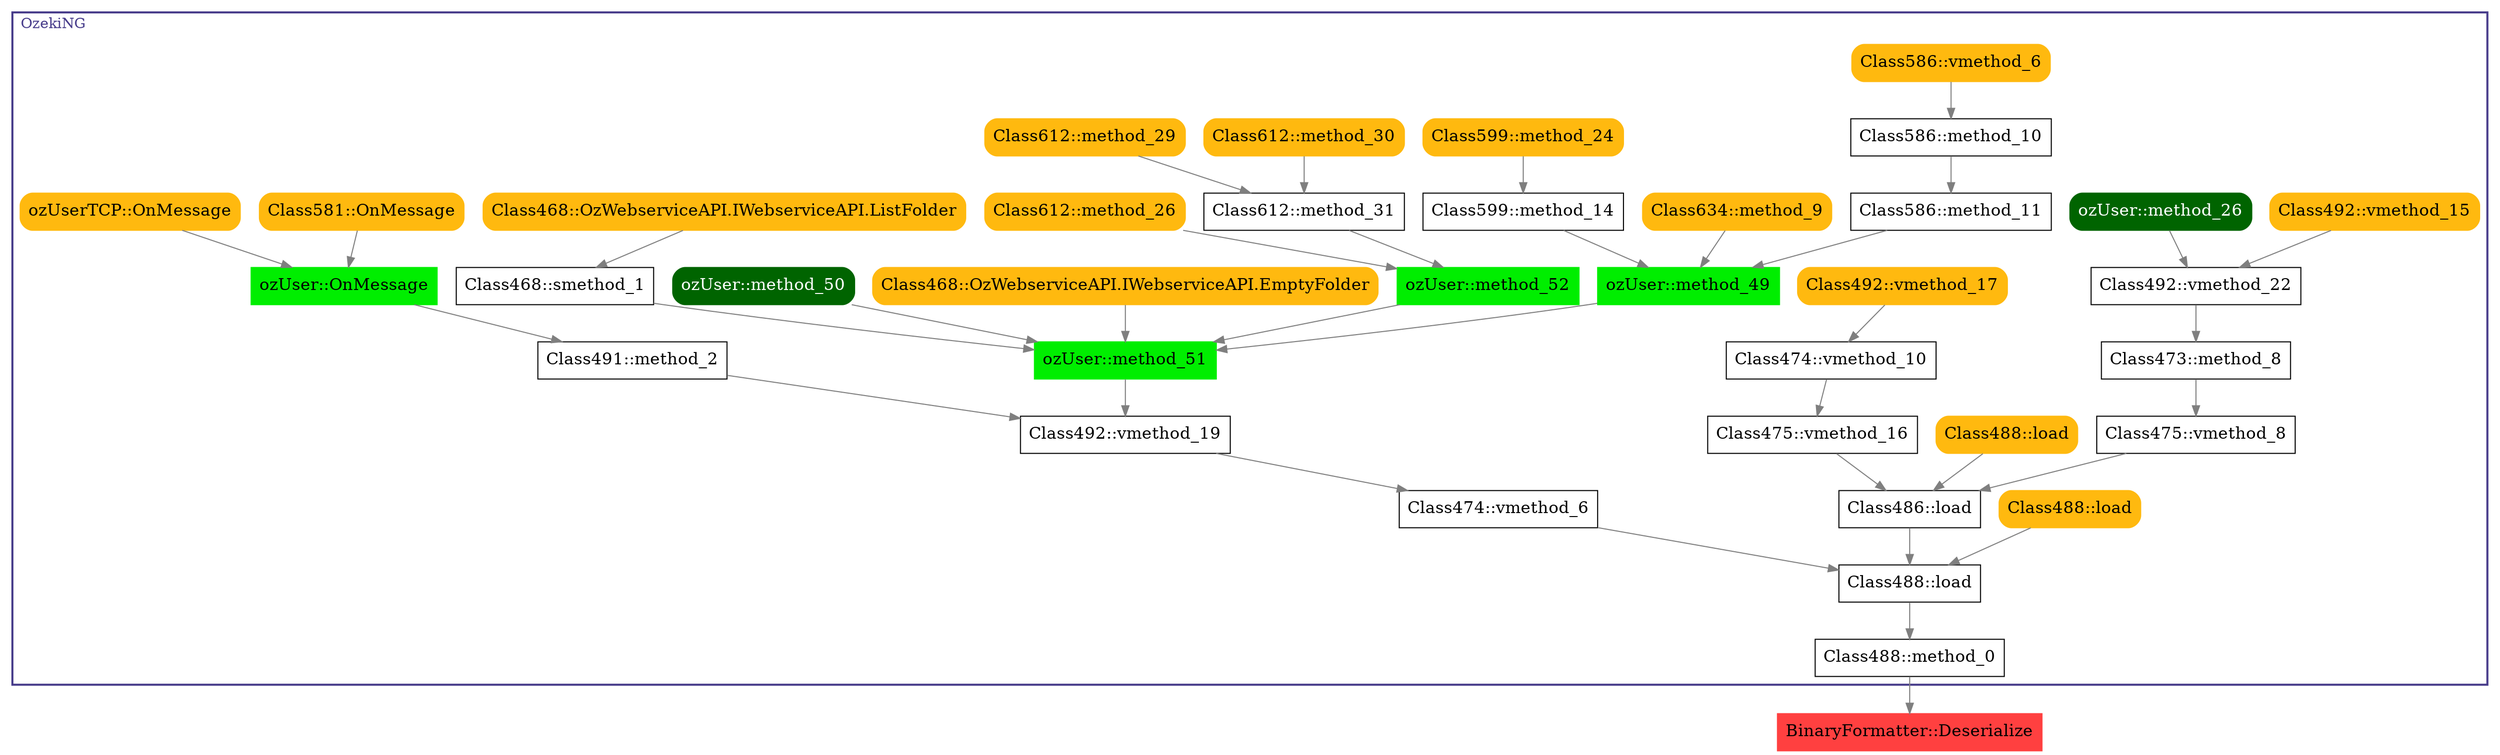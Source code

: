 digraph G {
node [fontsize = 16];
0 [label="BinaryFormatter::Deserialize", shape="box", style="filled", fillcolor="brown1", color="brown1"];
subgraph cluster_0 {
label="OzekiNG";
color=darkslateblue;
fontcolor=darkslateblue;
penwidth=2;
labeljust=l;
1 [label="Class488::method_0", shape="box"];
2 [label="Class488::load", shape="box"];
3 [label="Class474::vmethod_6", shape="box"];
4 [label="Class486::load", shape="box"];
5 [label="Class488::load", shape="box", style="filled, rounded", fillcolor="darkgoldenrod1", color="darkgoldenrod1"];
6 [label="Class492::vmethod_19", shape="box"];
7 [label="Class475::vmethod_16", shape="box"];
8 [label="Class475::vmethod_8", shape="box"];
9 [label="Class488::load", shape="box", style="filled, rounded", fillcolor="darkgoldenrod1", color="darkgoldenrod1"];
10 [label="Class491::method_2", shape="box"];
11 [label="ozUser::method_51", shape="box", style="filled", fillcolor="green2", color="green2"];
12 [label="Class474::vmethod_10", shape="box"];
13 [label="Class473::method_8", shape="box"];
14 [label="ozUser::OnMessage", shape="box", style="filled", fillcolor="green2", color="green2"];
15 [label="Class468::OzWebserviceAPI.IWebserviceAPI.EmptyFolder", shape="box", style="filled, rounded", fillcolor="darkgoldenrod1", color="darkgoldenrod1"];
16 [label="Class468::smethod_1", shape="box"];
17 [label="ozUser::method_49", shape="box", style="filled", fillcolor="green2", color="green2"];
18 [label="ozUser::method_50", shape="box", style="filled, rounded", fillcolor="darkgreen", color="darkgreen", fontcolor="white"];
19 [label="ozUser::method_52", shape="box", style="filled", fillcolor="green2", color="green2"];
20 [label="Class492::vmethod_17", shape="box", style="filled, rounded", fillcolor="darkgoldenrod1", color="darkgoldenrod1"];
21 [label="Class492::vmethod_22", shape="box"];
22 [label="Class581::OnMessage", shape="box", style="filled, rounded", fillcolor="darkgoldenrod1", color="darkgoldenrod1"];
23 [label="ozUserTCP::OnMessage", shape="box", style="filled, rounded", fillcolor="darkgoldenrod1", color="darkgoldenrod1"];
24 [label="Class468::OzWebserviceAPI.IWebserviceAPI.ListFolder", shape="box", style="filled, rounded", fillcolor="darkgoldenrod1", color="darkgoldenrod1"];
25 [label="Class586::method_11", shape="box"];
26 [label="Class599::method_14", shape="box"];
27 [label="Class634::method_9", shape="box", style="filled, rounded", fillcolor="darkgoldenrod1", color="darkgoldenrod1"];
28 [label="Class612::method_26", shape="box", style="filled, rounded", fillcolor="darkgoldenrod1", color="darkgoldenrod1"];
29 [label="Class612::method_31", shape="box"];
30 [label="Class492::vmethod_15", shape="box", style="filled, rounded", fillcolor="darkgoldenrod1", color="darkgoldenrod1"];
31 [label="ozUser::method_26", shape="box", style="filled, rounded", fillcolor="darkgreen", color="darkgreen", fontcolor="white"];
32 [label="Class586::method_10", shape="box"];
33 [label="Class599::method_24", shape="box", style="filled, rounded", fillcolor="darkgoldenrod1", color="darkgoldenrod1"];
34 [label="Class612::method_29", shape="box", style="filled, rounded", fillcolor="darkgoldenrod1", color="darkgoldenrod1"];
35 [label="Class612::method_30", shape="box", style="filled, rounded", fillcolor="darkgoldenrod1", color="darkgoldenrod1"];
36 [label="Class586::vmethod_6", shape="box", style="filled, rounded", fillcolor="darkgoldenrod1", color="darkgoldenrod1"];
}
1 -> 0 [color="gray50"];
2 -> 1 [color="gray50"];
3 -> 2 [color="gray50"];
4 -> 2 [color="gray50"];
5 -> 2 [color="gray50"];
6 -> 3 [color="gray50"];
7 -> 4 [color="gray50"];
8 -> 4 [color="gray50"];
9 -> 4 [color="gray50"];
10 -> 6 [color="gray50"];
11 -> 6 [color="gray50"];
12 -> 7 [color="gray50"];
13 -> 8 [color="gray50"];
14 -> 10 [color="gray50"];
15 -> 11 [color="gray50"];
16 -> 11 [color="gray50"];
17 -> 11 [color="gray50"];
18 -> 11 [color="gray50"];
19 -> 11 [color="gray50"];
20 -> 12 [color="gray50"];
21 -> 13 [color="gray50"];
22 -> 14 [color="gray50"];
23 -> 14 [color="gray50"];
24 -> 16 [color="gray50"];
25 -> 17 [color="gray50"];
26 -> 17 [color="gray50"];
27 -> 17 [color="gray50"];
28 -> 19 [color="gray50"];
29 -> 19 [color="gray50"];
30 -> 21 [color="gray50"];
31 -> 21 [color="gray50"];
32 -> 25 [color="gray50"];
33 -> 26 [color="gray50"];
34 -> 29 [color="gray50"];
35 -> 29 [color="gray50"];
36 -> 32 [color="gray50"];
}
